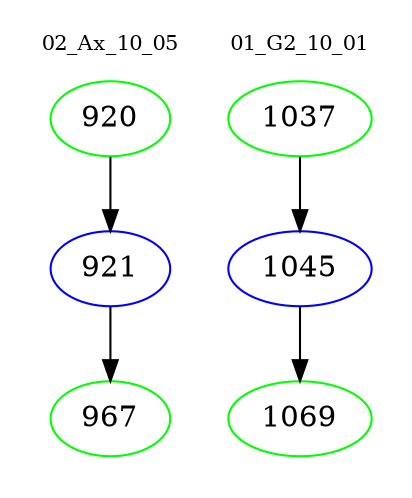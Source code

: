 digraph{
subgraph cluster_0 {
color = white
label = "02_Ax_10_05";
fontsize=10;
T0_920 [label="920", color="green"]
T0_920 -> T0_921 [color="black"]
T0_921 [label="921", color="blue"]
T0_921 -> T0_967 [color="black"]
T0_967 [label="967", color="green"]
}
subgraph cluster_1 {
color = white
label = "01_G2_10_01";
fontsize=10;
T1_1037 [label="1037", color="green"]
T1_1037 -> T1_1045 [color="black"]
T1_1045 [label="1045", color="blue"]
T1_1045 -> T1_1069 [color="black"]
T1_1069 [label="1069", color="green"]
}
}
